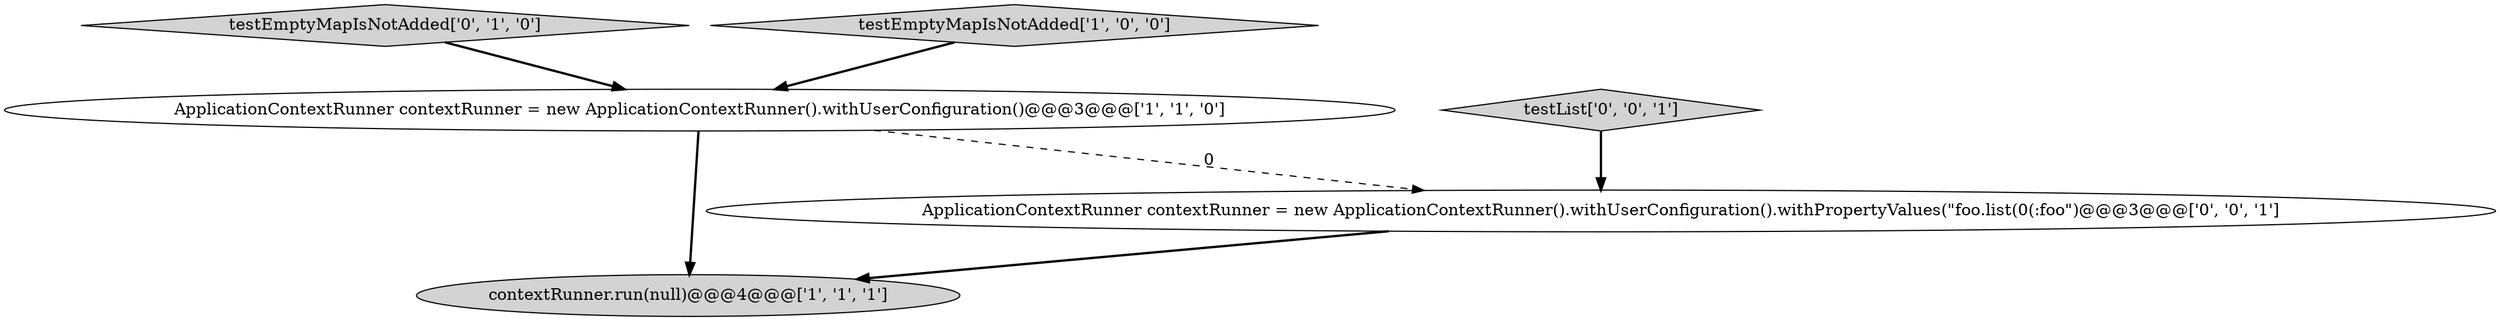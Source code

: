 digraph {
3 [style = filled, label = "testEmptyMapIsNotAdded['0', '1', '0']", fillcolor = lightgray, shape = diamond image = "AAA0AAABBB2BBB"];
4 [style = filled, label = "ApplicationContextRunner contextRunner = new ApplicationContextRunner().withUserConfiguration().withPropertyValues(\"foo.list(0(:foo\")@@@3@@@['0', '0', '1']", fillcolor = white, shape = ellipse image = "AAA0AAABBB3BBB"];
2 [style = filled, label = "ApplicationContextRunner contextRunner = new ApplicationContextRunner().withUserConfiguration()@@@3@@@['1', '1', '0']", fillcolor = white, shape = ellipse image = "AAA0AAABBB1BBB"];
1 [style = filled, label = "contextRunner.run(null)@@@4@@@['1', '1', '1']", fillcolor = lightgray, shape = ellipse image = "AAA0AAABBB1BBB"];
5 [style = filled, label = "testList['0', '0', '1']", fillcolor = lightgray, shape = diamond image = "AAA0AAABBB3BBB"];
0 [style = filled, label = "testEmptyMapIsNotAdded['1', '0', '0']", fillcolor = lightgray, shape = diamond image = "AAA0AAABBB1BBB"];
2->4 [style = dashed, label="0"];
4->1 [style = bold, label=""];
3->2 [style = bold, label=""];
2->1 [style = bold, label=""];
5->4 [style = bold, label=""];
0->2 [style = bold, label=""];
}
